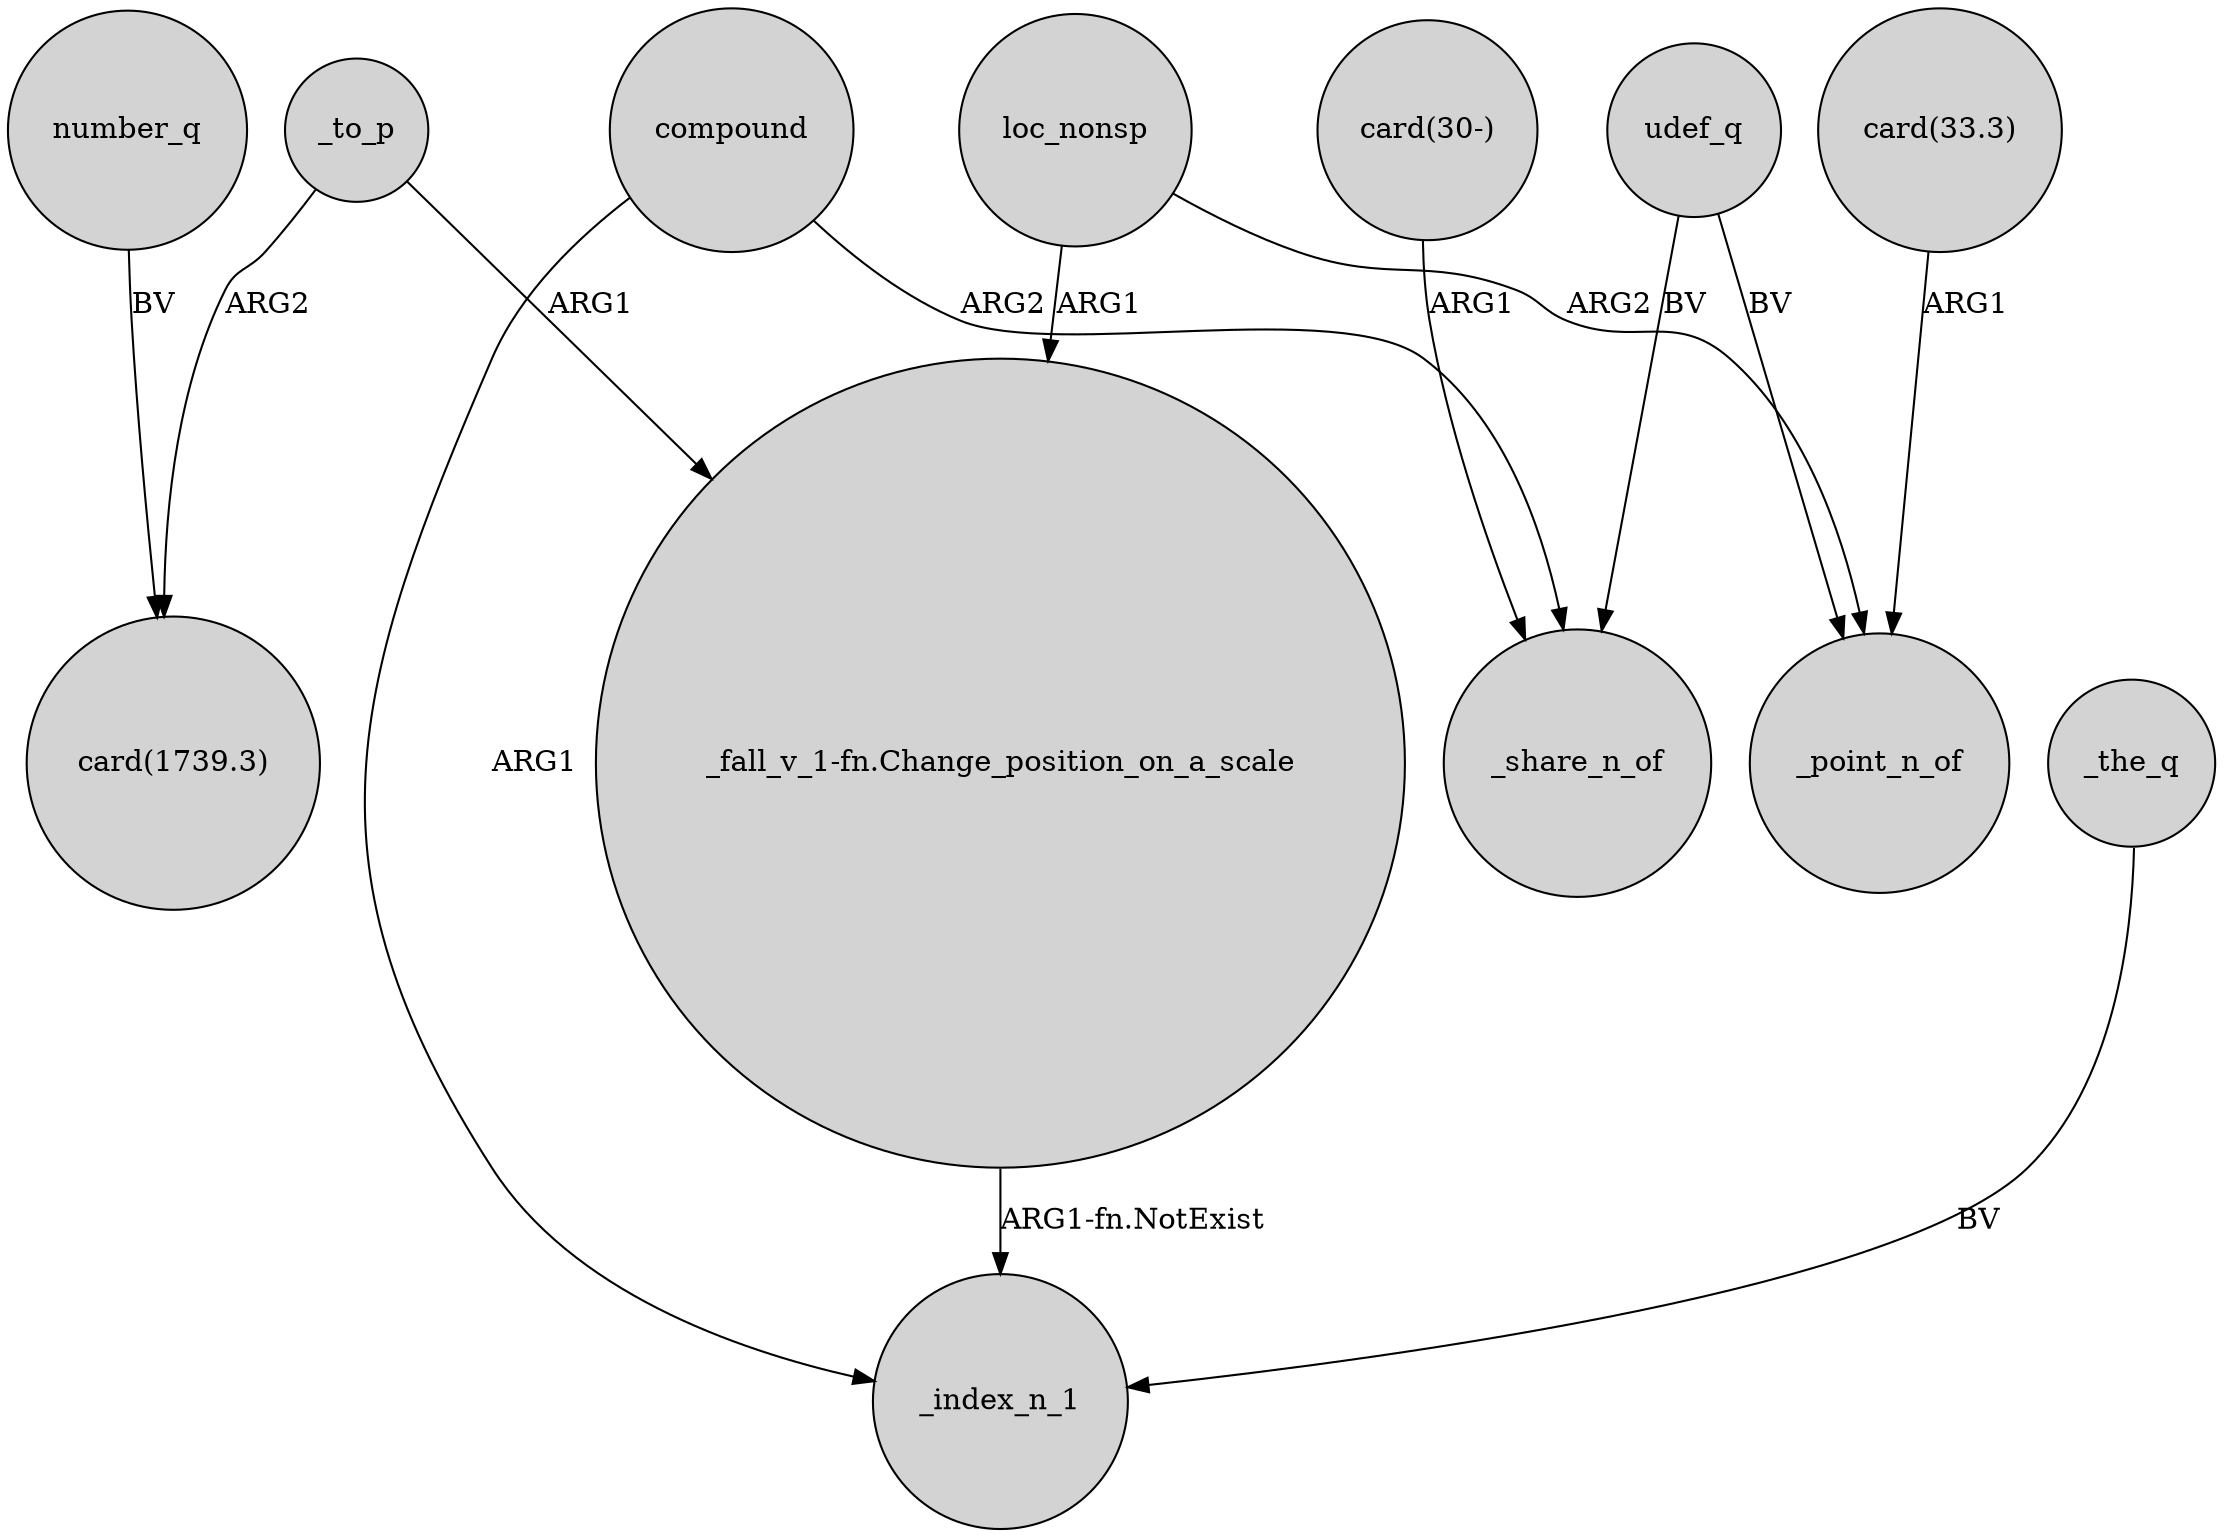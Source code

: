 digraph {
	node [shape=circle style=filled]
	_to_p -> "card(1739.3)" [label=ARG2]
	loc_nonsp -> "_fall_v_1-fn.Change_position_on_a_scale" [label=ARG1]
	loc_nonsp -> _point_n_of [label=ARG2]
	"card(33.3)" -> _point_n_of [label=ARG1]
	compound -> _share_n_of [label=ARG2]
	"card(30-)" -> _share_n_of [label=ARG1]
	"_fall_v_1-fn.Change_position_on_a_scale" -> _index_n_1 [label="ARG1-fn.NotExist"]
	number_q -> "card(1739.3)" [label=BV]
	_to_p -> "_fall_v_1-fn.Change_position_on_a_scale" [label=ARG1]
	udef_q -> _share_n_of [label=BV]
	compound -> _index_n_1 [label=ARG1]
	udef_q -> _point_n_of [label=BV]
	_the_q -> _index_n_1 [label=BV]
}
